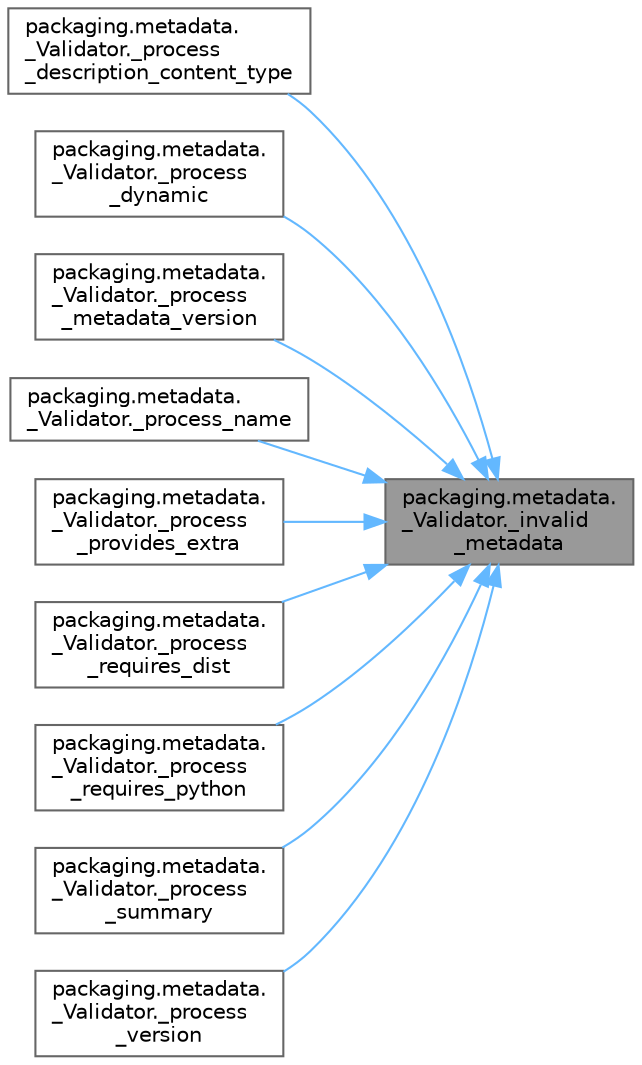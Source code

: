 digraph "packaging.metadata._Validator._invalid_metadata"
{
 // LATEX_PDF_SIZE
  bgcolor="transparent";
  edge [fontname=Helvetica,fontsize=10,labelfontname=Helvetica,labelfontsize=10];
  node [fontname=Helvetica,fontsize=10,shape=box,height=0.2,width=0.4];
  rankdir="RL";
  Node1 [id="Node000001",label="packaging.metadata.\l_Validator._invalid\l_metadata",height=0.2,width=0.4,color="gray40", fillcolor="grey60", style="filled", fontcolor="black",tooltip=" "];
  Node1 -> Node2 [id="edge1_Node000001_Node000002",dir="back",color="steelblue1",style="solid",tooltip=" "];
  Node2 [id="Node000002",label="packaging.metadata.\l_Validator._process\l_description_content_type",height=0.2,width=0.4,color="grey40", fillcolor="white", style="filled",URL="$classpackaging_1_1metadata_1_1___validator.html#a90b911e4680928d8e4eb034d45604383",tooltip=" "];
  Node1 -> Node3 [id="edge2_Node000001_Node000003",dir="back",color="steelblue1",style="solid",tooltip=" "];
  Node3 [id="Node000003",label="packaging.metadata.\l_Validator._process\l_dynamic",height=0.2,width=0.4,color="grey40", fillcolor="white", style="filled",URL="$classpackaging_1_1metadata_1_1___validator.html#a572f4260dabe2c8ae1e5d92d7f22e47c",tooltip=" "];
  Node1 -> Node4 [id="edge3_Node000001_Node000004",dir="back",color="steelblue1",style="solid",tooltip=" "];
  Node4 [id="Node000004",label="packaging.metadata.\l_Validator._process\l_metadata_version",height=0.2,width=0.4,color="grey40", fillcolor="white", style="filled",URL="$classpackaging_1_1metadata_1_1___validator.html#abcb924777a1154144857dd2897c40653",tooltip=" "];
  Node1 -> Node5 [id="edge4_Node000001_Node000005",dir="back",color="steelblue1",style="solid",tooltip=" "];
  Node5 [id="Node000005",label="packaging.metadata.\l_Validator._process_name",height=0.2,width=0.4,color="grey40", fillcolor="white", style="filled",URL="$classpackaging_1_1metadata_1_1___validator.html#ae476e696b4ce4d7f55402be11ce0bdf1",tooltip=" "];
  Node1 -> Node6 [id="edge5_Node000001_Node000006",dir="back",color="steelblue1",style="solid",tooltip=" "];
  Node6 [id="Node000006",label="packaging.metadata.\l_Validator._process\l_provides_extra",height=0.2,width=0.4,color="grey40", fillcolor="white", style="filled",URL="$classpackaging_1_1metadata_1_1___validator.html#ac64b49371caa87af1a23cff4c431f4d4",tooltip=" "];
  Node1 -> Node7 [id="edge6_Node000001_Node000007",dir="back",color="steelblue1",style="solid",tooltip=" "];
  Node7 [id="Node000007",label="packaging.metadata.\l_Validator._process\l_requires_dist",height=0.2,width=0.4,color="grey40", fillcolor="white", style="filled",URL="$classpackaging_1_1metadata_1_1___validator.html#a2f2e232bc744893d8ef6c2432690b5ec",tooltip=" "];
  Node1 -> Node8 [id="edge7_Node000001_Node000008",dir="back",color="steelblue1",style="solid",tooltip=" "];
  Node8 [id="Node000008",label="packaging.metadata.\l_Validator._process\l_requires_python",height=0.2,width=0.4,color="grey40", fillcolor="white", style="filled",URL="$classpackaging_1_1metadata_1_1___validator.html#a0aeb2b8f448fd09ec311013ec7ec78bc",tooltip=" "];
  Node1 -> Node9 [id="edge8_Node000001_Node000009",dir="back",color="steelblue1",style="solid",tooltip=" "];
  Node9 [id="Node000009",label="packaging.metadata.\l_Validator._process\l_summary",height=0.2,width=0.4,color="grey40", fillcolor="white", style="filled",URL="$classpackaging_1_1metadata_1_1___validator.html#a10109fa67f691d0c7aee453a8c3d7937",tooltip=" "];
  Node1 -> Node10 [id="edge9_Node000001_Node000010",dir="back",color="steelblue1",style="solid",tooltip=" "];
  Node10 [id="Node000010",label="packaging.metadata.\l_Validator._process\l_version",height=0.2,width=0.4,color="grey40", fillcolor="white", style="filled",URL="$classpackaging_1_1metadata_1_1___validator.html#acbb1a19ede6988d5619e4e12fe252e99",tooltip=" "];
}

